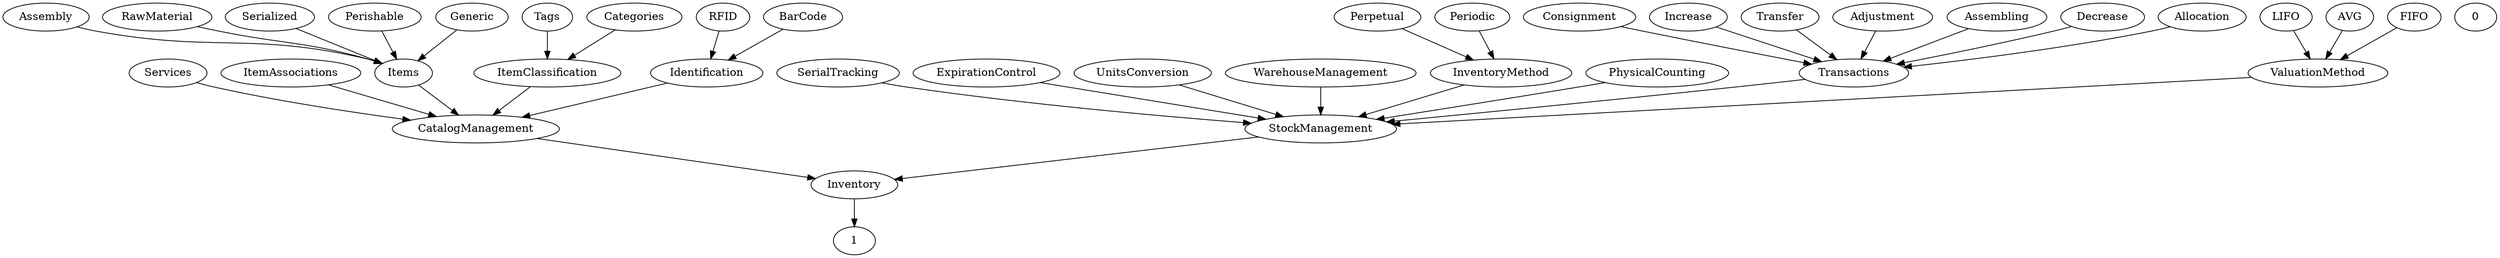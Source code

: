 digraph G {
  SerialTracking;
  Assembly;
  Tags;
  RawMaterial;
  Consignment;
  Increase;
  Inventory;
  Services;
  Serialized;
  Categories;
  LIFO;
  Transfer;
  ExpirationControl;
  ItemAssociations;
  CatalogManagement;
  Items;
  0;
  UnitsConversion;
  WarehouseManagement;
  Perpetual;
  1;
  InventoryMethod;
  Adjustment;
  AVG;
  PhysicalCounting;
  Periodic;
  Transactions;
  Assembling;
  StockManagement;
  Perishable;
  Decrease;
  ValuationMethod;
  RFID;
  Generic;
  FIFO;
  BarCode;
  ItemClassification;
  Identification;
  Allocation;
  StockManagement -> Inventory;
  Transfer -> Transactions;
  Items -> CatalogManagement;
  SerialTracking -> StockManagement;
  Identification -> CatalogManagement;
  CatalogManagement -> Inventory;
  Increase -> Transactions;
  Serialized -> Items;
  Adjustment -> Transactions;
  RawMaterial -> Items;
  Tags -> ItemClassification;
  RFID -> Identification;
  BarCode -> Identification;
  FIFO -> ValuationMethod;
  ExpirationControl -> StockManagement;
  InventoryMethod -> StockManagement;
  Allocation -> Transactions;
  Assembly -> Items;
  UnitsConversion -> StockManagement;
  Consignment -> Transactions;
  Transactions -> StockManagement;
  WarehouseManagement -> StockManagement;
  Categories -> ItemClassification;
  Decrease -> Transactions;
  Assembling -> Transactions;
  PhysicalCounting -> StockManagement;
  Perishable -> Items;
  Services -> CatalogManagement;
  ValuationMethod -> StockManagement;
  LIFO -> ValuationMethod;
  Generic -> Items;
  Inventory -> 1;
  Perpetual -> InventoryMethod;
  AVG -> ValuationMethod;
  ItemClassification -> CatalogManagement;
  ItemAssociations -> CatalogManagement;
  Periodic -> InventoryMethod;
}
